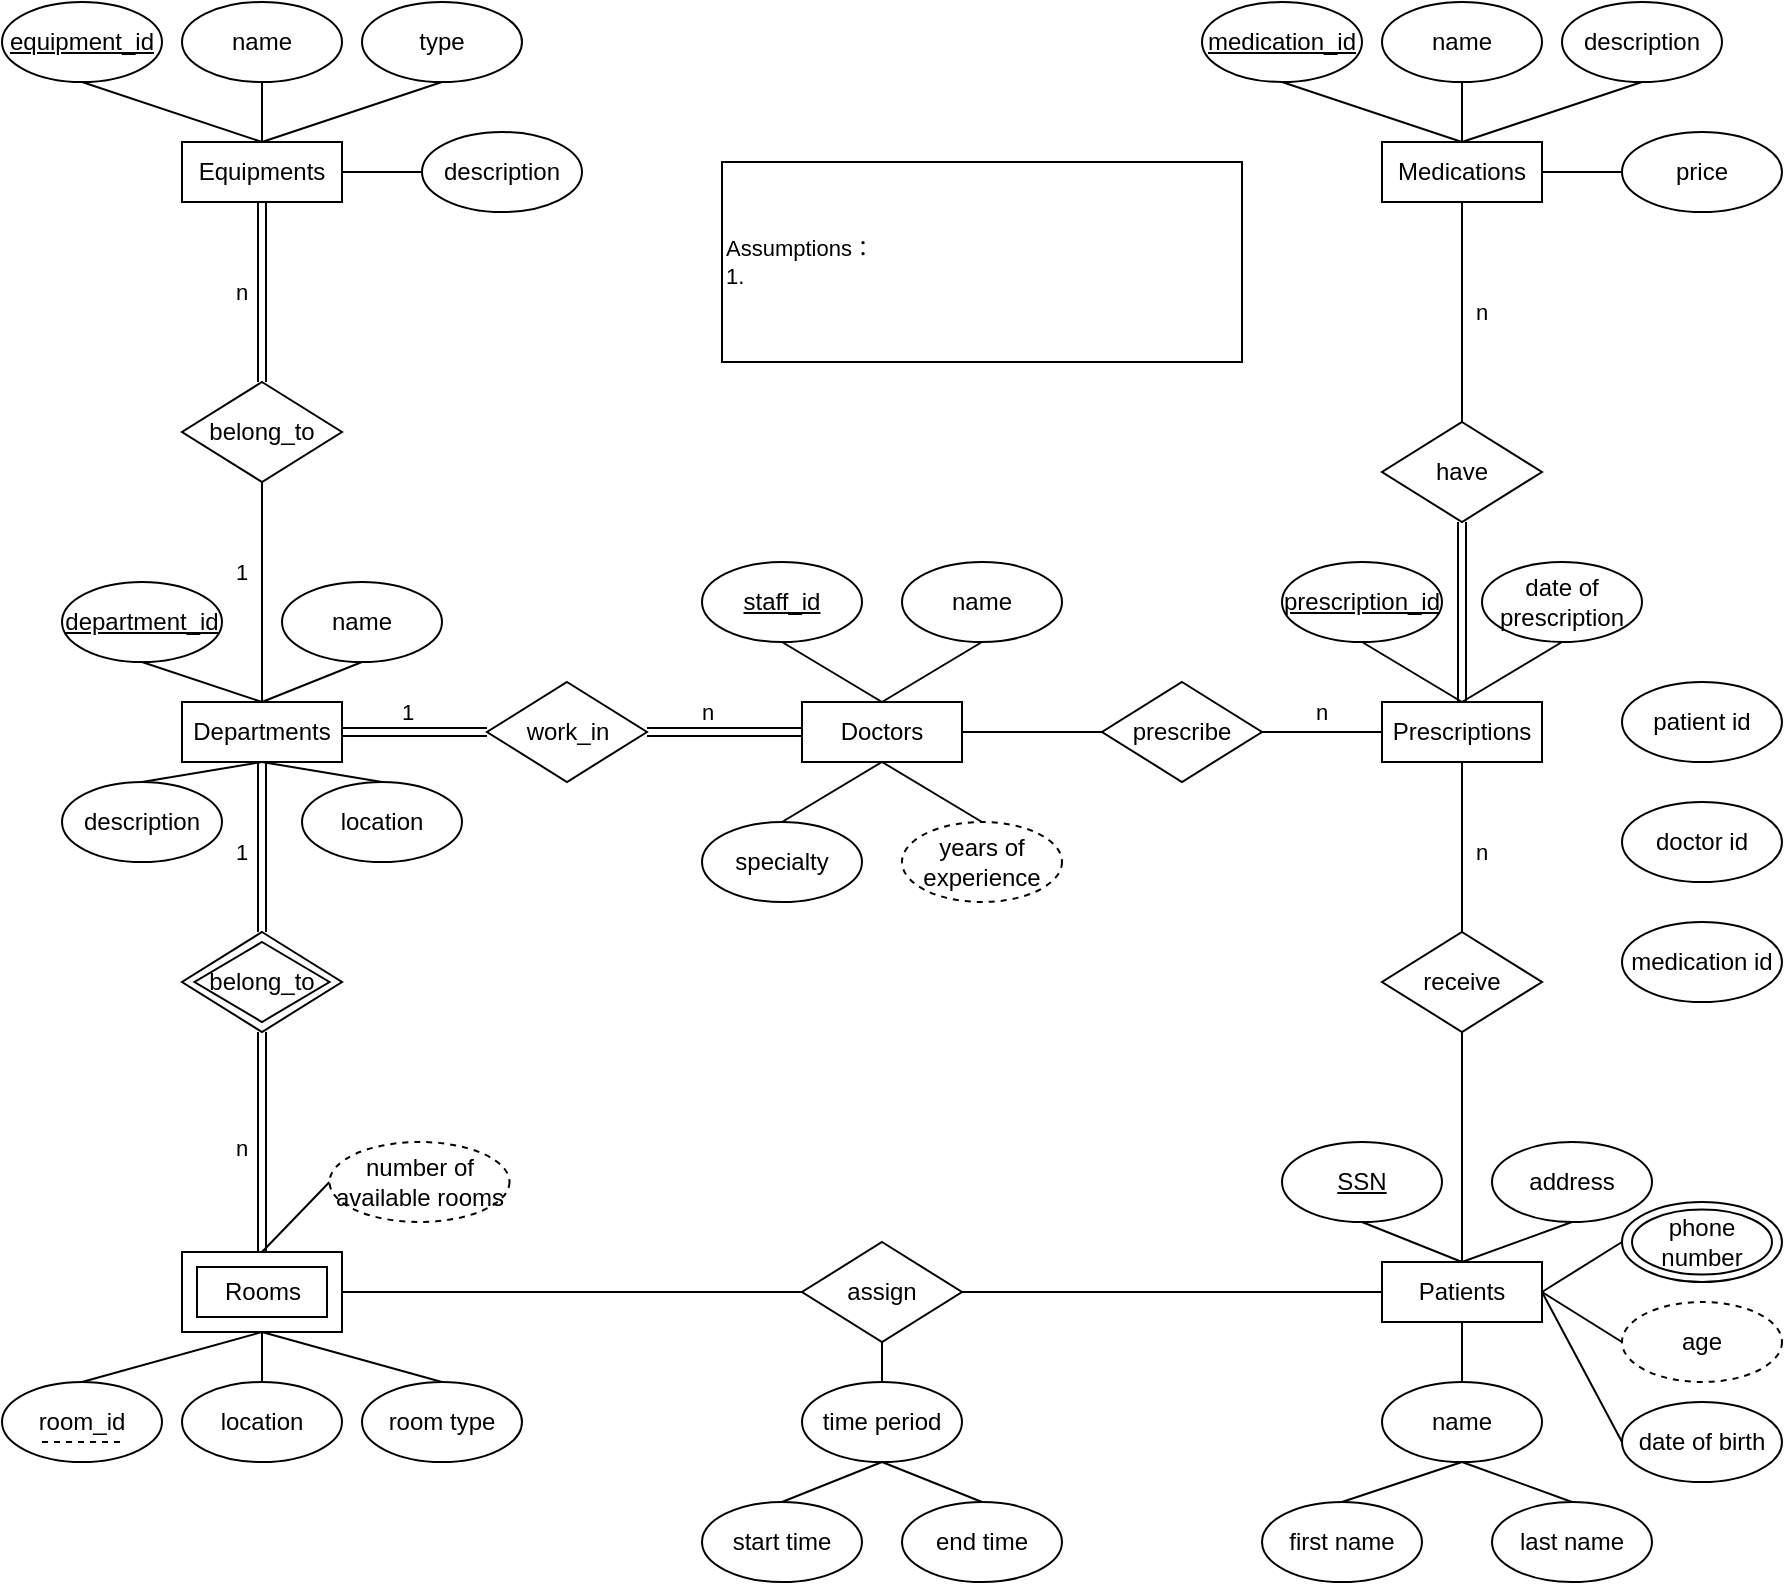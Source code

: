 <mxfile version="24.7.16">
  <diagram name="Page-1" id="Y-eyhaMJL06vKG5s_Lm6">
    <mxGraphModel dx="2069" dy="819" grid="1" gridSize="10" guides="1" tooltips="1" connect="1" arrows="0" fold="1" page="1" pageScale="1" pageWidth="827" pageHeight="1169" math="0" shadow="0">
      <root>
        <mxCell id="0" />
        <mxCell id="1" parent="0" />
        <mxCell id="sMhIFT5cZXc93tM2-_A8-11" style="rounded=0;orthogonalLoop=1;jettySize=auto;html=1;exitX=1;exitY=0.5;exitDx=0;exitDy=0;entryX=0;entryY=0.5;entryDx=0;entryDy=0;curved=0;endArrow=none;endFill=0;" edge="1" parent="1" source="VTB37e6MTEbKFAxIW83M-1" target="sMhIFT5cZXc93tM2-_A8-9">
          <mxGeometry relative="1" as="geometry" />
        </mxCell>
        <mxCell id="VTB37e6MTEbKFAxIW83M-1" value="Doctors" style="rounded=0;whiteSpace=wrap;html=1;" parent="1" vertex="1">
          <mxGeometry x="350" y="420" width="80" height="30" as="geometry" />
        </mxCell>
        <mxCell id="sMhIFT5cZXc93tM2-_A8-7" style="edgeStyle=orthogonalEdgeStyle;rounded=0;orthogonalLoop=1;jettySize=auto;html=1;exitX=1;exitY=0.5;exitDx=0;exitDy=0;shape=link;entryX=0;entryY=0.5;entryDx=0;entryDy=0;" edge="1" parent="1" source="VTB37e6MTEbKFAxIW83M-3" target="sMhIFT5cZXc93tM2-_A8-6">
          <mxGeometry relative="1" as="geometry">
            <mxPoint x="193" y="435" as="targetPoint" />
          </mxGeometry>
        </mxCell>
        <mxCell id="VTB37e6MTEbKFAxIW83M-3" value="Departments" style="rounded=0;whiteSpace=wrap;html=1;" parent="1" vertex="1">
          <mxGeometry x="40" y="420" width="80" height="30" as="geometry" />
        </mxCell>
        <mxCell id="VTB37e6MTEbKFAxIW83M-4" value="Prescriptions" style="rounded=0;whiteSpace=wrap;html=1;" parent="1" vertex="1">
          <mxGeometry x="640" y="420" width="80" height="30" as="geometry" />
        </mxCell>
        <mxCell id="sMhIFT5cZXc93tM2-_A8-14" style="edgeStyle=orthogonalEdgeStyle;rounded=0;orthogonalLoop=1;jettySize=auto;html=1;exitX=0.5;exitY=1;exitDx=0;exitDy=0;endArrow=none;endFill=0;shape=link;" edge="1" parent="1" source="VTB37e6MTEbKFAxIW83M-5" target="sMhIFT5cZXc93tM2-_A8-1">
          <mxGeometry relative="1" as="geometry" />
        </mxCell>
        <mxCell id="sMhIFT5cZXc93tM2-_A8-52" style="shape=connector;rounded=0;orthogonalLoop=1;jettySize=auto;html=1;exitX=0.5;exitY=0;exitDx=0;exitDy=0;entryX=0.5;entryY=1;entryDx=0;entryDy=0;strokeColor=default;align=center;verticalAlign=middle;fontFamily=Helvetica;fontSize=11;fontColor=default;labelBackgroundColor=default;endArrow=none;endFill=0;" edge="1" parent="1" source="VTB37e6MTEbKFAxIW83M-5" target="VTB37e6MTEbKFAxIW83M-12">
          <mxGeometry relative="1" as="geometry" />
        </mxCell>
        <mxCell id="sMhIFT5cZXc93tM2-_A8-54" style="edgeStyle=none;shape=connector;rounded=0;orthogonalLoop=1;jettySize=auto;html=1;exitX=1;exitY=0.5;exitDx=0;exitDy=0;entryX=0;entryY=0.5;entryDx=0;entryDy=0;strokeColor=default;align=center;verticalAlign=middle;fontFamily=Helvetica;fontSize=11;fontColor=default;labelBackgroundColor=default;endArrow=none;endFill=0;" edge="1" parent="1" source="VTB37e6MTEbKFAxIW83M-5" target="VTB37e6MTEbKFAxIW83M-22">
          <mxGeometry relative="1" as="geometry" />
        </mxCell>
        <mxCell id="VTB37e6MTEbKFAxIW83M-5" value="Equipments" style="rounded=0;whiteSpace=wrap;html=1;" parent="1" vertex="1">
          <mxGeometry x="40" y="140" width="80" height="30" as="geometry" />
        </mxCell>
        <mxCell id="sMhIFT5cZXc93tM2-_A8-58" style="edgeStyle=none;shape=connector;rounded=0;orthogonalLoop=1;jettySize=auto;html=1;exitX=1;exitY=0.5;exitDx=0;exitDy=0;entryX=0;entryY=0.5;entryDx=0;entryDy=0;strokeColor=default;align=center;verticalAlign=middle;fontFamily=Helvetica;fontSize=11;fontColor=default;labelBackgroundColor=default;endArrow=none;endFill=0;" edge="1" parent="1" source="VTB37e6MTEbKFAxIW83M-6" target="VTB37e6MTEbKFAxIW83M-36">
          <mxGeometry relative="1" as="geometry" />
        </mxCell>
        <mxCell id="VTB37e6MTEbKFAxIW83M-6" value="Medications" style="rounded=0;whiteSpace=wrap;html=1;" parent="1" vertex="1">
          <mxGeometry x="640" y="140" width="80" height="30" as="geometry" />
        </mxCell>
        <mxCell id="sMhIFT5cZXc93tM2-_A8-76" style="edgeStyle=none;shape=connector;rounded=0;orthogonalLoop=1;jettySize=auto;html=1;exitX=0.5;exitY=1;exitDx=0;exitDy=0;entryX=0.5;entryY=0;entryDx=0;entryDy=0;strokeColor=default;align=center;verticalAlign=middle;fontFamily=Helvetica;fontSize=11;fontColor=default;labelBackgroundColor=default;endArrow=none;endFill=0;" edge="1" parent="1" source="VTB37e6MTEbKFAxIW83M-8" target="VTB37e6MTEbKFAxIW83M-52">
          <mxGeometry relative="1" as="geometry" />
        </mxCell>
        <mxCell id="VTB37e6MTEbKFAxIW83M-8" value="" style="rounded=0;whiteSpace=wrap;html=1;" parent="1" vertex="1">
          <mxGeometry x="40" y="695" width="80" height="40" as="geometry" />
        </mxCell>
        <mxCell id="sMhIFT5cZXc93tM2-_A8-68" style="edgeStyle=none;shape=connector;rounded=0;orthogonalLoop=1;jettySize=auto;html=1;exitX=1;exitY=0.5;exitDx=0;exitDy=0;entryX=0;entryY=0.5;entryDx=0;entryDy=0;strokeColor=default;align=center;verticalAlign=middle;fontFamily=Helvetica;fontSize=11;fontColor=default;labelBackgroundColor=default;endArrow=none;endFill=0;" edge="1" parent="1" source="VTB37e6MTEbKFAxIW83M-9" target="VTB37e6MTEbKFAxIW83M-48">
          <mxGeometry relative="1" as="geometry" />
        </mxCell>
        <mxCell id="sMhIFT5cZXc93tM2-_A8-69" style="edgeStyle=none;shape=connector;rounded=0;orthogonalLoop=1;jettySize=auto;html=1;exitX=1;exitY=0.5;exitDx=0;exitDy=0;entryX=0;entryY=0.5;entryDx=0;entryDy=0;strokeColor=default;align=center;verticalAlign=middle;fontFamily=Helvetica;fontSize=11;fontColor=default;labelBackgroundColor=default;endArrow=none;endFill=0;" edge="1" parent="1" source="VTB37e6MTEbKFAxIW83M-9" target="VTB37e6MTEbKFAxIW83M-49">
          <mxGeometry relative="1" as="geometry" />
        </mxCell>
        <mxCell id="sMhIFT5cZXc93tM2-_A8-70" style="edgeStyle=none;shape=connector;rounded=0;orthogonalLoop=1;jettySize=auto;html=1;exitX=0.5;exitY=1;exitDx=0;exitDy=0;entryX=0.5;entryY=0;entryDx=0;entryDy=0;strokeColor=default;align=center;verticalAlign=middle;fontFamily=Helvetica;fontSize=11;fontColor=default;labelBackgroundColor=default;endArrow=none;endFill=0;" edge="1" parent="1" source="VTB37e6MTEbKFAxIW83M-9" target="VTB37e6MTEbKFAxIW83M-44">
          <mxGeometry relative="1" as="geometry" />
        </mxCell>
        <mxCell id="VTB37e6MTEbKFAxIW83M-9" value="Patients" style="rounded=0;whiteSpace=wrap;html=1;" parent="1" vertex="1">
          <mxGeometry x="640" y="700" width="80" height="30" as="geometry" />
        </mxCell>
        <mxCell id="VTB37e6MTEbKFAxIW83M-10" value="Rooms" style="rounded=0;whiteSpace=wrap;html=1;" parent="1" vertex="1">
          <mxGeometry x="47.5" y="702.5" width="65" height="25" as="geometry" />
        </mxCell>
        <mxCell id="VTB37e6MTEbKFAxIW83M-12" value="&lt;u&gt;equipment_id&lt;/u&gt;" style="ellipse;whiteSpace=wrap;html=1;" parent="1" vertex="1">
          <mxGeometry x="-50" y="70" width="80" height="40" as="geometry" />
        </mxCell>
        <mxCell id="sMhIFT5cZXc93tM2-_A8-50" style="shape=connector;rounded=0;orthogonalLoop=1;jettySize=auto;html=1;exitX=0.5;exitY=1;exitDx=0;exitDy=0;entryX=0.5;entryY=0;entryDx=0;entryDy=0;strokeColor=default;align=center;verticalAlign=middle;fontFamily=Helvetica;fontSize=11;fontColor=default;labelBackgroundColor=default;endArrow=none;endFill=0;" edge="1" parent="1" source="VTB37e6MTEbKFAxIW83M-20" target="VTB37e6MTEbKFAxIW83M-5">
          <mxGeometry relative="1" as="geometry" />
        </mxCell>
        <mxCell id="VTB37e6MTEbKFAxIW83M-20" value="name" style="ellipse;whiteSpace=wrap;html=1;align=center;" parent="1" vertex="1">
          <mxGeometry x="40" y="70" width="80" height="40" as="geometry" />
        </mxCell>
        <mxCell id="sMhIFT5cZXc93tM2-_A8-53" style="edgeStyle=none;shape=connector;rounded=0;orthogonalLoop=1;jettySize=auto;html=1;exitX=0.5;exitY=1;exitDx=0;exitDy=0;entryX=0.5;entryY=0;entryDx=0;entryDy=0;strokeColor=default;align=center;verticalAlign=middle;fontFamily=Helvetica;fontSize=11;fontColor=default;labelBackgroundColor=default;endArrow=none;endFill=0;" edge="1" parent="1" source="VTB37e6MTEbKFAxIW83M-21" target="VTB37e6MTEbKFAxIW83M-5">
          <mxGeometry relative="1" as="geometry" />
        </mxCell>
        <mxCell id="VTB37e6MTEbKFAxIW83M-21" value="type" style="ellipse;whiteSpace=wrap;html=1;align=center;" parent="1" vertex="1">
          <mxGeometry x="130" y="70" width="80" height="40" as="geometry" />
        </mxCell>
        <mxCell id="VTB37e6MTEbKFAxIW83M-22" value="description" style="ellipse;whiteSpace=wrap;html=1;align=center;" parent="1" vertex="1">
          <mxGeometry x="160" y="135" width="80" height="40" as="geometry" />
        </mxCell>
        <mxCell id="sMhIFT5cZXc93tM2-_A8-80" style="edgeStyle=none;shape=connector;rounded=0;orthogonalLoop=1;jettySize=auto;html=1;exitX=0.5;exitY=1;exitDx=0;exitDy=0;strokeColor=default;align=center;verticalAlign=middle;fontFamily=Helvetica;fontSize=11;fontColor=default;labelBackgroundColor=default;endArrow=none;endFill=0;" edge="1" parent="1" source="VTB37e6MTEbKFAxIW83M-24">
          <mxGeometry relative="1" as="geometry">
            <mxPoint x="80" y="420" as="targetPoint" />
          </mxGeometry>
        </mxCell>
        <mxCell id="VTB37e6MTEbKFAxIW83M-24" value="&lt;u&gt;department_id&lt;/u&gt;" style="ellipse;whiteSpace=wrap;html=1;" parent="1" vertex="1">
          <mxGeometry x="-20" y="360" width="80" height="40" as="geometry" />
        </mxCell>
        <mxCell id="sMhIFT5cZXc93tM2-_A8-81" style="edgeStyle=none;shape=connector;rounded=0;orthogonalLoop=1;jettySize=auto;html=1;exitX=0.5;exitY=1;exitDx=0;exitDy=0;entryX=0.5;entryY=0;entryDx=0;entryDy=0;strokeColor=default;align=center;verticalAlign=middle;fontFamily=Helvetica;fontSize=11;fontColor=default;labelBackgroundColor=default;endArrow=none;endFill=0;" edge="1" parent="1" source="VTB37e6MTEbKFAxIW83M-25" target="VTB37e6MTEbKFAxIW83M-3">
          <mxGeometry relative="1" as="geometry" />
        </mxCell>
        <mxCell id="VTB37e6MTEbKFAxIW83M-25" value="name" style="ellipse;whiteSpace=wrap;html=1;align=center;" parent="1" vertex="1">
          <mxGeometry x="90" y="360" width="80" height="40" as="geometry" />
        </mxCell>
        <mxCell id="sMhIFT5cZXc93tM2-_A8-82" style="edgeStyle=none;shape=connector;rounded=0;orthogonalLoop=1;jettySize=auto;html=1;exitX=0.5;exitY=0;exitDx=0;exitDy=0;entryX=0.5;entryY=1;entryDx=0;entryDy=0;strokeColor=default;align=center;verticalAlign=middle;fontFamily=Helvetica;fontSize=11;fontColor=default;labelBackgroundColor=default;endArrow=none;endFill=0;" edge="1" parent="1" source="VTB37e6MTEbKFAxIW83M-26" target="VTB37e6MTEbKFAxIW83M-3">
          <mxGeometry relative="1" as="geometry" />
        </mxCell>
        <mxCell id="VTB37e6MTEbKFAxIW83M-26" value="description" style="ellipse;whiteSpace=wrap;html=1;align=center;" parent="1" vertex="1">
          <mxGeometry x="-20" y="460" width="80" height="40" as="geometry" />
        </mxCell>
        <mxCell id="sMhIFT5cZXc93tM2-_A8-83" style="edgeStyle=none;shape=connector;rounded=0;orthogonalLoop=1;jettySize=auto;html=1;exitX=0.5;exitY=0;exitDx=0;exitDy=0;entryX=0.5;entryY=1;entryDx=0;entryDy=0;strokeColor=default;align=center;verticalAlign=middle;fontFamily=Helvetica;fontSize=11;fontColor=default;labelBackgroundColor=default;endArrow=none;endFill=0;" edge="1" parent="1" source="VTB37e6MTEbKFAxIW83M-27" target="VTB37e6MTEbKFAxIW83M-3">
          <mxGeometry relative="1" as="geometry" />
        </mxCell>
        <mxCell id="VTB37e6MTEbKFAxIW83M-27" value="location" style="ellipse;whiteSpace=wrap;html=1;align=center;" parent="1" vertex="1">
          <mxGeometry x="100" y="460" width="80" height="40" as="geometry" />
        </mxCell>
        <mxCell id="sMhIFT5cZXc93tM2-_A8-84" style="edgeStyle=none;shape=connector;rounded=0;orthogonalLoop=1;jettySize=auto;html=1;exitX=0.5;exitY=1;exitDx=0;exitDy=0;entryX=0.5;entryY=0;entryDx=0;entryDy=0;strokeColor=default;align=center;verticalAlign=middle;fontFamily=Helvetica;fontSize=11;fontColor=default;labelBackgroundColor=default;endArrow=none;endFill=0;" edge="1" parent="1" source="VTB37e6MTEbKFAxIW83M-28" target="VTB37e6MTEbKFAxIW83M-1">
          <mxGeometry relative="1" as="geometry" />
        </mxCell>
        <mxCell id="VTB37e6MTEbKFAxIW83M-28" value="&lt;u&gt;staff_id&lt;/u&gt;" style="ellipse;whiteSpace=wrap;html=1;" parent="1" vertex="1">
          <mxGeometry x="300" y="350" width="80" height="40" as="geometry" />
        </mxCell>
        <mxCell id="sMhIFT5cZXc93tM2-_A8-85" style="edgeStyle=none;shape=connector;rounded=0;orthogonalLoop=1;jettySize=auto;html=1;exitX=0.5;exitY=1;exitDx=0;exitDy=0;strokeColor=default;align=center;verticalAlign=middle;fontFamily=Helvetica;fontSize=11;fontColor=default;labelBackgroundColor=default;endArrow=none;endFill=0;" edge="1" parent="1" source="VTB37e6MTEbKFAxIW83M-29">
          <mxGeometry relative="1" as="geometry">
            <mxPoint x="390" y="420" as="targetPoint" />
          </mxGeometry>
        </mxCell>
        <mxCell id="VTB37e6MTEbKFAxIW83M-29" value="name" style="ellipse;whiteSpace=wrap;html=1;align=center;" parent="1" vertex="1">
          <mxGeometry x="400" y="350" width="80" height="40" as="geometry" />
        </mxCell>
        <mxCell id="sMhIFT5cZXc93tM2-_A8-86" style="edgeStyle=none;shape=connector;rounded=0;orthogonalLoop=1;jettySize=auto;html=1;exitX=0.5;exitY=0;exitDx=0;exitDy=0;entryX=0.5;entryY=1;entryDx=0;entryDy=0;strokeColor=default;align=center;verticalAlign=middle;fontFamily=Helvetica;fontSize=11;fontColor=default;labelBackgroundColor=default;endArrow=none;endFill=0;" edge="1" parent="1" source="VTB37e6MTEbKFAxIW83M-30" target="VTB37e6MTEbKFAxIW83M-1">
          <mxGeometry relative="1" as="geometry" />
        </mxCell>
        <mxCell id="VTB37e6MTEbKFAxIW83M-30" value="specialty" style="ellipse;whiteSpace=wrap;html=1;align=center;" parent="1" vertex="1">
          <mxGeometry x="300" y="480" width="80" height="40" as="geometry" />
        </mxCell>
        <mxCell id="sMhIFT5cZXc93tM2-_A8-87" style="edgeStyle=none;shape=connector;rounded=0;orthogonalLoop=1;jettySize=auto;html=1;exitX=0.5;exitY=0;exitDx=0;exitDy=0;entryX=0.5;entryY=1;entryDx=0;entryDy=0;strokeColor=default;align=center;verticalAlign=middle;fontFamily=Helvetica;fontSize=11;fontColor=default;labelBackgroundColor=default;endArrow=none;endFill=0;" edge="1" parent="1" source="VTB37e6MTEbKFAxIW83M-32" target="VTB37e6MTEbKFAxIW83M-1">
          <mxGeometry relative="1" as="geometry" />
        </mxCell>
        <mxCell id="VTB37e6MTEbKFAxIW83M-32" value="years of experience" style="ellipse;whiteSpace=wrap;html=1;align=center;dashed=1;" parent="1" vertex="1">
          <mxGeometry x="400" y="480" width="80" height="40" as="geometry" />
        </mxCell>
        <mxCell id="sMhIFT5cZXc93tM2-_A8-55" style="edgeStyle=none;shape=connector;rounded=0;orthogonalLoop=1;jettySize=auto;html=1;exitX=0.5;exitY=1;exitDx=0;exitDy=0;entryX=0.5;entryY=0;entryDx=0;entryDy=0;strokeColor=default;align=center;verticalAlign=middle;fontFamily=Helvetica;fontSize=11;fontColor=default;labelBackgroundColor=default;endArrow=none;endFill=0;" edge="1" parent="1" source="VTB37e6MTEbKFAxIW83M-33" target="VTB37e6MTEbKFAxIW83M-6">
          <mxGeometry relative="1" as="geometry" />
        </mxCell>
        <mxCell id="VTB37e6MTEbKFAxIW83M-33" value="&lt;u&gt;medication_id&lt;/u&gt;" style="ellipse;whiteSpace=wrap;html=1;" parent="1" vertex="1">
          <mxGeometry x="550" y="70" width="80" height="40" as="geometry" />
        </mxCell>
        <mxCell id="sMhIFT5cZXc93tM2-_A8-56" style="edgeStyle=none;shape=connector;rounded=0;orthogonalLoop=1;jettySize=auto;html=1;exitX=0.5;exitY=1;exitDx=0;exitDy=0;strokeColor=default;align=center;verticalAlign=middle;fontFamily=Helvetica;fontSize=11;fontColor=default;labelBackgroundColor=default;endArrow=none;endFill=0;" edge="1" parent="1" source="VTB37e6MTEbKFAxIW83M-34">
          <mxGeometry relative="1" as="geometry">
            <mxPoint x="680" y="140" as="targetPoint" />
          </mxGeometry>
        </mxCell>
        <mxCell id="VTB37e6MTEbKFAxIW83M-34" value="name" style="ellipse;whiteSpace=wrap;html=1;align=center;" parent="1" vertex="1">
          <mxGeometry x="640" y="70" width="80" height="40" as="geometry" />
        </mxCell>
        <mxCell id="sMhIFT5cZXc93tM2-_A8-57" style="edgeStyle=none;shape=connector;rounded=0;orthogonalLoop=1;jettySize=auto;html=1;exitX=0.5;exitY=1;exitDx=0;exitDy=0;strokeColor=default;align=center;verticalAlign=middle;fontFamily=Helvetica;fontSize=11;fontColor=default;labelBackgroundColor=default;endArrow=none;endFill=0;" edge="1" parent="1" source="VTB37e6MTEbKFAxIW83M-35">
          <mxGeometry relative="1" as="geometry">
            <mxPoint x="680" y="140" as="targetPoint" />
          </mxGeometry>
        </mxCell>
        <mxCell id="VTB37e6MTEbKFAxIW83M-35" value="description" style="ellipse;whiteSpace=wrap;html=1;align=center;" parent="1" vertex="1">
          <mxGeometry x="730" y="70" width="80" height="40" as="geometry" />
        </mxCell>
        <mxCell id="VTB37e6MTEbKFAxIW83M-36" value="price" style="ellipse;whiteSpace=wrap;html=1;align=center;" parent="1" vertex="1">
          <mxGeometry x="760" y="135" width="80" height="40" as="geometry" />
        </mxCell>
        <mxCell id="sMhIFT5cZXc93tM2-_A8-60" style="edgeStyle=none;shape=connector;rounded=0;orthogonalLoop=1;jettySize=auto;html=1;exitX=0.5;exitY=1;exitDx=0;exitDy=0;strokeColor=default;align=center;verticalAlign=middle;fontFamily=Helvetica;fontSize=11;fontColor=default;labelBackgroundColor=default;endArrow=none;endFill=0;" edge="1" parent="1" source="VTB37e6MTEbKFAxIW83M-37">
          <mxGeometry relative="1" as="geometry">
            <mxPoint x="680" y="420" as="targetPoint" />
          </mxGeometry>
        </mxCell>
        <mxCell id="VTB37e6MTEbKFAxIW83M-37" value="&lt;u&gt;prescription_id&lt;/u&gt;" style="ellipse;whiteSpace=wrap;html=1;" parent="1" vertex="1">
          <mxGeometry x="590" y="350" width="80" height="40" as="geometry" />
        </mxCell>
        <mxCell id="sMhIFT5cZXc93tM2-_A8-59" style="edgeStyle=none;shape=connector;rounded=0;orthogonalLoop=1;jettySize=auto;html=1;exitX=0.5;exitY=1;exitDx=0;exitDy=0;entryX=0.5;entryY=0;entryDx=0;entryDy=0;strokeColor=default;align=center;verticalAlign=middle;fontFamily=Helvetica;fontSize=11;fontColor=default;labelBackgroundColor=default;endArrow=none;endFill=0;" edge="1" parent="1" source="VTB37e6MTEbKFAxIW83M-38" target="VTB37e6MTEbKFAxIW83M-4">
          <mxGeometry relative="1" as="geometry" />
        </mxCell>
        <mxCell id="VTB37e6MTEbKFAxIW83M-38" value="date of prescription" style="ellipse;whiteSpace=wrap;html=1;align=center;" parent="1" vertex="1">
          <mxGeometry x="690" y="350" width="80" height="40" as="geometry" />
        </mxCell>
        <mxCell id="sMhIFT5cZXc93tM2-_A8-61" style="edgeStyle=none;shape=connector;rounded=0;orthogonalLoop=1;jettySize=auto;html=1;exitX=0.5;exitY=1;exitDx=0;exitDy=0;entryX=0.5;entryY=0;entryDx=0;entryDy=0;strokeColor=default;align=center;verticalAlign=middle;fontFamily=Helvetica;fontSize=11;fontColor=default;labelBackgroundColor=default;endArrow=none;endFill=0;" edge="1" parent="1" source="VTB37e6MTEbKFAxIW83M-39" target="VTB37e6MTEbKFAxIW83M-9">
          <mxGeometry relative="1" as="geometry" />
        </mxCell>
        <mxCell id="VTB37e6MTEbKFAxIW83M-39" value="&lt;u&gt;SSN&lt;/u&gt;" style="ellipse;whiteSpace=wrap;html=1;" parent="1" vertex="1">
          <mxGeometry x="590" y="640" width="80" height="40" as="geometry" />
        </mxCell>
        <mxCell id="VTB37e6MTEbKFAxIW83M-40" value="patient id" style="ellipse;whiteSpace=wrap;html=1;align=center;" parent="1" vertex="1">
          <mxGeometry x="760" y="410" width="80" height="40" as="geometry" />
        </mxCell>
        <mxCell id="VTB37e6MTEbKFAxIW83M-41" value="doctor id" style="ellipse;whiteSpace=wrap;html=1;align=center;" parent="1" vertex="1">
          <mxGeometry x="760" y="470" width="80" height="40" as="geometry" />
        </mxCell>
        <mxCell id="VTB37e6MTEbKFAxIW83M-42" value="medication id" style="ellipse;whiteSpace=wrap;html=1;align=center;" parent="1" vertex="1">
          <mxGeometry x="760" y="530" width="80" height="40" as="geometry" />
        </mxCell>
        <mxCell id="sMhIFT5cZXc93tM2-_A8-71" style="edgeStyle=none;shape=connector;rounded=0;orthogonalLoop=1;jettySize=auto;html=1;exitX=0.5;exitY=1;exitDx=0;exitDy=0;entryX=0.5;entryY=0;entryDx=0;entryDy=0;strokeColor=default;align=center;verticalAlign=middle;fontFamily=Helvetica;fontSize=11;fontColor=default;labelBackgroundColor=default;endArrow=none;endFill=0;" edge="1" parent="1" source="VTB37e6MTEbKFAxIW83M-44" target="VTB37e6MTEbKFAxIW83M-45">
          <mxGeometry relative="1" as="geometry" />
        </mxCell>
        <mxCell id="sMhIFT5cZXc93tM2-_A8-72" style="edgeStyle=none;shape=connector;rounded=0;orthogonalLoop=1;jettySize=auto;html=1;exitX=0.5;exitY=1;exitDx=0;exitDy=0;entryX=0.5;entryY=0;entryDx=0;entryDy=0;strokeColor=default;align=center;verticalAlign=middle;fontFamily=Helvetica;fontSize=11;fontColor=default;labelBackgroundColor=default;endArrow=none;endFill=0;" edge="1" parent="1" source="VTB37e6MTEbKFAxIW83M-44" target="VTB37e6MTEbKFAxIW83M-46">
          <mxGeometry relative="1" as="geometry" />
        </mxCell>
        <mxCell id="VTB37e6MTEbKFAxIW83M-44" value="name" style="ellipse;whiteSpace=wrap;html=1;align=center;" parent="1" vertex="1">
          <mxGeometry x="640" y="760" width="80" height="40" as="geometry" />
        </mxCell>
        <mxCell id="VTB37e6MTEbKFAxIW83M-45" value="first name" style="ellipse;whiteSpace=wrap;html=1;align=center;" parent="1" vertex="1">
          <mxGeometry x="580" y="820" width="80" height="40" as="geometry" />
        </mxCell>
        <mxCell id="VTB37e6MTEbKFAxIW83M-46" value="last name" style="ellipse;whiteSpace=wrap;html=1;align=center;" parent="1" vertex="1">
          <mxGeometry x="695" y="820" width="80" height="40" as="geometry" />
        </mxCell>
        <mxCell id="sMhIFT5cZXc93tM2-_A8-62" style="edgeStyle=none;shape=connector;rounded=0;orthogonalLoop=1;jettySize=auto;html=1;exitX=0.5;exitY=1;exitDx=0;exitDy=0;entryX=0.5;entryY=0;entryDx=0;entryDy=0;strokeColor=default;align=center;verticalAlign=middle;fontFamily=Helvetica;fontSize=11;fontColor=default;labelBackgroundColor=default;endArrow=none;endFill=0;" edge="1" parent="1" source="VTB37e6MTEbKFAxIW83M-47" target="VTB37e6MTEbKFAxIW83M-9">
          <mxGeometry relative="1" as="geometry" />
        </mxCell>
        <mxCell id="VTB37e6MTEbKFAxIW83M-47" value="address" style="ellipse;whiteSpace=wrap;html=1;align=center;" parent="1" vertex="1">
          <mxGeometry x="695" y="640" width="80" height="40" as="geometry" />
        </mxCell>
        <mxCell id="VTB37e6MTEbKFAxIW83M-48" value="age" style="ellipse;whiteSpace=wrap;html=1;align=center;dashed=1;" parent="1" vertex="1">
          <mxGeometry x="760" y="720" width="80" height="40" as="geometry" />
        </mxCell>
        <mxCell id="VTB37e6MTEbKFAxIW83M-49" value="date of birth" style="ellipse;whiteSpace=wrap;html=1;align=center;" parent="1" vertex="1">
          <mxGeometry x="760" y="770" width="80" height="40" as="geometry" />
        </mxCell>
        <mxCell id="sMhIFT5cZXc93tM2-_A8-66" style="edgeStyle=none;shape=connector;rounded=0;orthogonalLoop=1;jettySize=auto;html=1;exitX=0;exitY=0.5;exitDx=0;exitDy=0;entryX=1;entryY=0.5;entryDx=0;entryDy=0;strokeColor=default;align=center;verticalAlign=middle;fontFamily=Helvetica;fontSize=11;fontColor=default;labelBackgroundColor=default;endArrow=none;endFill=0;" edge="1" parent="1" source="VTB37e6MTEbKFAxIW83M-50" target="VTB37e6MTEbKFAxIW83M-9">
          <mxGeometry relative="1" as="geometry" />
        </mxCell>
        <mxCell id="VTB37e6MTEbKFAxIW83M-50" value="" style="ellipse;whiteSpace=wrap;html=1;align=center;perimeterSpacing=0;" parent="1" vertex="1">
          <mxGeometry x="760" y="670" width="80" height="40" as="geometry" />
        </mxCell>
        <mxCell id="VTB37e6MTEbKFAxIW83M-51" value="phone number" style="ellipse;whiteSpace=wrap;html=1;align=center;perimeterSpacing=0;" parent="1" vertex="1">
          <mxGeometry x="765" y="673.75" width="70" height="32.5" as="geometry" />
        </mxCell>
        <mxCell id="VTB37e6MTEbKFAxIW83M-52" value="location" style="ellipse;whiteSpace=wrap;html=1;align=center;" parent="1" vertex="1">
          <mxGeometry x="40" y="760" width="80" height="40" as="geometry" />
        </mxCell>
        <mxCell id="sMhIFT5cZXc93tM2-_A8-78" style="edgeStyle=none;shape=connector;rounded=0;orthogonalLoop=1;jettySize=auto;html=1;exitX=0.5;exitY=0;exitDx=0;exitDy=0;entryX=0.5;entryY=1;entryDx=0;entryDy=0;strokeColor=default;align=center;verticalAlign=middle;fontFamily=Helvetica;fontSize=11;fontColor=default;labelBackgroundColor=default;endArrow=none;endFill=0;" edge="1" parent="1" source="VTB37e6MTEbKFAxIW83M-53" target="VTB37e6MTEbKFAxIW83M-8">
          <mxGeometry relative="1" as="geometry" />
        </mxCell>
        <mxCell id="VTB37e6MTEbKFAxIW83M-53" value="room type" style="ellipse;whiteSpace=wrap;html=1;align=center;" parent="1" vertex="1">
          <mxGeometry x="130" y="760" width="80" height="40" as="geometry" />
        </mxCell>
        <mxCell id="sMhIFT5cZXc93tM2-_A8-77" style="edgeStyle=none;shape=connector;rounded=0;orthogonalLoop=1;jettySize=auto;html=1;exitX=0.5;exitY=0;exitDx=0;exitDy=0;entryX=0.5;entryY=1;entryDx=0;entryDy=0;strokeColor=default;align=center;verticalAlign=middle;fontFamily=Helvetica;fontSize=11;fontColor=default;labelBackgroundColor=default;endArrow=none;endFill=0;" edge="1" parent="1" source="VTB37e6MTEbKFAxIW83M-55" target="VTB37e6MTEbKFAxIW83M-8">
          <mxGeometry relative="1" as="geometry" />
        </mxCell>
        <mxCell id="VTB37e6MTEbKFAxIW83M-55" value="room_id" style="ellipse;whiteSpace=wrap;html=1;align=center;" parent="1" vertex="1">
          <mxGeometry x="-50" y="760" width="80" height="40" as="geometry" />
        </mxCell>
        <mxCell id="VTB37e6MTEbKFAxIW83M-57" value="" style="endArrow=none;dashed=1;html=1;rounded=0;entryX=0.75;entryY=0.75;entryDx=0;entryDy=0;entryPerimeter=0;exitX=0.25;exitY=0.75;exitDx=0;exitDy=0;exitPerimeter=0;" parent="1" source="VTB37e6MTEbKFAxIW83M-55" target="VTB37e6MTEbKFAxIW83M-55" edge="1">
          <mxGeometry width="50" height="50" relative="1" as="geometry">
            <mxPoint x="40" y="860" as="sourcePoint" />
            <mxPoint x="90" y="860" as="targetPoint" />
          </mxGeometry>
        </mxCell>
        <mxCell id="sMhIFT5cZXc93tM2-_A8-13" style="edgeStyle=orthogonalEdgeStyle;rounded=0;orthogonalLoop=1;jettySize=auto;html=1;exitX=0.5;exitY=1;exitDx=0;exitDy=0;entryX=0.5;entryY=0;entryDx=0;entryDy=0;endArrow=none;endFill=0;" edge="1" parent="1" source="sMhIFT5cZXc93tM2-_A8-1" target="VTB37e6MTEbKFAxIW83M-3">
          <mxGeometry relative="1" as="geometry" />
        </mxCell>
        <mxCell id="sMhIFT5cZXc93tM2-_A8-1" value="belong_to" style="rhombus;whiteSpace=wrap;html=1;" vertex="1" parent="1">
          <mxGeometry x="40" y="260" width="80" height="50" as="geometry" />
        </mxCell>
        <mxCell id="sMhIFT5cZXc93tM2-_A8-8" style="edgeStyle=orthogonalEdgeStyle;rounded=0;orthogonalLoop=1;jettySize=auto;html=1;exitX=1;exitY=0.5;exitDx=0;exitDy=0;entryX=0;entryY=0.5;entryDx=0;entryDy=0;shape=link;" edge="1" parent="1" source="sMhIFT5cZXc93tM2-_A8-6" target="VTB37e6MTEbKFAxIW83M-1">
          <mxGeometry relative="1" as="geometry" />
        </mxCell>
        <mxCell id="sMhIFT5cZXc93tM2-_A8-6" value="work_in" style="rhombus;whiteSpace=wrap;html=1;" vertex="1" parent="1">
          <mxGeometry x="192.5" y="410" width="80" height="50" as="geometry" />
        </mxCell>
        <mxCell id="sMhIFT5cZXc93tM2-_A8-12" style="edgeStyle=orthogonalEdgeStyle;rounded=0;orthogonalLoop=1;jettySize=auto;html=1;exitX=1;exitY=0.5;exitDx=0;exitDy=0;entryX=0;entryY=0.5;entryDx=0;entryDy=0;endArrow=none;endFill=0;" edge="1" parent="1" source="sMhIFT5cZXc93tM2-_A8-9" target="VTB37e6MTEbKFAxIW83M-4">
          <mxGeometry relative="1" as="geometry" />
        </mxCell>
        <mxCell id="sMhIFT5cZXc93tM2-_A8-9" value="prescribe" style="rhombus;whiteSpace=wrap;html=1;" vertex="1" parent="1">
          <mxGeometry x="500" y="410" width="80" height="50" as="geometry" />
        </mxCell>
        <mxCell id="sMhIFT5cZXc93tM2-_A8-16" style="edgeStyle=orthogonalEdgeStyle;rounded=0;orthogonalLoop=1;jettySize=auto;html=1;exitX=0.5;exitY=0;exitDx=0;exitDy=0;entryX=0.5;entryY=1;entryDx=0;entryDy=0;strokeColor=default;align=center;verticalAlign=middle;fontFamily=Helvetica;fontSize=11;fontColor=default;labelBackgroundColor=default;endArrow=none;endFill=0;" edge="1" parent="1" source="sMhIFT5cZXc93tM2-_A8-15" target="VTB37e6MTEbKFAxIW83M-6">
          <mxGeometry relative="1" as="geometry" />
        </mxCell>
        <mxCell id="sMhIFT5cZXc93tM2-_A8-17" style="edgeStyle=orthogonalEdgeStyle;shape=link;rounded=0;orthogonalLoop=1;jettySize=auto;html=1;exitX=0.5;exitY=1;exitDx=0;exitDy=0;entryX=0.5;entryY=0;entryDx=0;entryDy=0;strokeColor=default;align=center;verticalAlign=middle;fontFamily=Helvetica;fontSize=11;fontColor=default;labelBackgroundColor=default;endArrow=classic;" edge="1" parent="1" source="sMhIFT5cZXc93tM2-_A8-15" target="VTB37e6MTEbKFAxIW83M-4">
          <mxGeometry relative="1" as="geometry" />
        </mxCell>
        <mxCell id="sMhIFT5cZXc93tM2-_A8-15" value="have" style="rhombus;whiteSpace=wrap;html=1;" vertex="1" parent="1">
          <mxGeometry x="640" y="280" width="80" height="50" as="geometry" />
        </mxCell>
        <mxCell id="sMhIFT5cZXc93tM2-_A8-19" style="edgeStyle=orthogonalEdgeStyle;shape=connector;rounded=0;orthogonalLoop=1;jettySize=auto;html=1;exitX=0.5;exitY=0;exitDx=0;exitDy=0;entryX=0.5;entryY=1;entryDx=0;entryDy=0;strokeColor=default;align=center;verticalAlign=middle;fontFamily=Helvetica;fontSize=11;fontColor=default;labelBackgroundColor=default;endArrow=none;endFill=0;" edge="1" parent="1" source="sMhIFT5cZXc93tM2-_A8-18" target="VTB37e6MTEbKFAxIW83M-4">
          <mxGeometry relative="1" as="geometry" />
        </mxCell>
        <mxCell id="sMhIFT5cZXc93tM2-_A8-20" style="edgeStyle=orthogonalEdgeStyle;shape=connector;rounded=0;orthogonalLoop=1;jettySize=auto;html=1;exitX=0.5;exitY=1;exitDx=0;exitDy=0;entryX=0.5;entryY=0;entryDx=0;entryDy=0;strokeColor=default;align=center;verticalAlign=middle;fontFamily=Helvetica;fontSize=11;fontColor=default;labelBackgroundColor=default;endArrow=none;endFill=0;" edge="1" parent="1" source="sMhIFT5cZXc93tM2-_A8-18" target="VTB37e6MTEbKFAxIW83M-9">
          <mxGeometry relative="1" as="geometry" />
        </mxCell>
        <mxCell id="sMhIFT5cZXc93tM2-_A8-18" value="receive" style="rhombus;whiteSpace=wrap;html=1;" vertex="1" parent="1">
          <mxGeometry x="640" y="535" width="80" height="50" as="geometry" />
        </mxCell>
        <mxCell id="sMhIFT5cZXc93tM2-_A8-23" style="edgeStyle=orthogonalEdgeStyle;shape=connector;rounded=0;orthogonalLoop=1;jettySize=auto;html=1;exitX=1;exitY=0.5;exitDx=0;exitDy=0;entryX=0;entryY=0.5;entryDx=0;entryDy=0;strokeColor=default;align=center;verticalAlign=middle;fontFamily=Helvetica;fontSize=11;fontColor=default;labelBackgroundColor=default;endArrow=none;endFill=0;" edge="1" parent="1" source="sMhIFT5cZXc93tM2-_A8-21" target="VTB37e6MTEbKFAxIW83M-9">
          <mxGeometry relative="1" as="geometry" />
        </mxCell>
        <mxCell id="sMhIFT5cZXc93tM2-_A8-24" style="edgeStyle=orthogonalEdgeStyle;shape=connector;rounded=0;orthogonalLoop=1;jettySize=auto;html=1;exitX=0;exitY=0.5;exitDx=0;exitDy=0;strokeColor=default;align=center;verticalAlign=middle;fontFamily=Helvetica;fontSize=11;fontColor=default;labelBackgroundColor=default;endArrow=none;endFill=0;entryX=1;entryY=0.5;entryDx=0;entryDy=0;" edge="1" parent="1" source="sMhIFT5cZXc93tM2-_A8-21" target="VTB37e6MTEbKFAxIW83M-8">
          <mxGeometry relative="1" as="geometry">
            <mxPoint x="130" y="715.4" as="targetPoint" />
          </mxGeometry>
        </mxCell>
        <mxCell id="sMhIFT5cZXc93tM2-_A8-73" style="edgeStyle=none;shape=connector;rounded=0;orthogonalLoop=1;jettySize=auto;html=1;exitX=0.5;exitY=1;exitDx=0;exitDy=0;entryX=0.5;entryY=0;entryDx=0;entryDy=0;strokeColor=default;align=center;verticalAlign=middle;fontFamily=Helvetica;fontSize=11;fontColor=default;labelBackgroundColor=default;endArrow=none;endFill=0;" edge="1" parent="1" source="sMhIFT5cZXc93tM2-_A8-21" target="sMhIFT5cZXc93tM2-_A8-45">
          <mxGeometry relative="1" as="geometry" />
        </mxCell>
        <mxCell id="sMhIFT5cZXc93tM2-_A8-21" value="assign" style="rhombus;whiteSpace=wrap;html=1;" vertex="1" parent="1">
          <mxGeometry x="350" y="690" width="80" height="50" as="geometry" />
        </mxCell>
        <mxCell id="sMhIFT5cZXc93tM2-_A8-27" style="edgeStyle=orthogonalEdgeStyle;shape=link;rounded=0;orthogonalLoop=1;jettySize=auto;html=1;exitX=0.5;exitY=0;exitDx=0;exitDy=0;strokeColor=default;align=center;verticalAlign=middle;fontFamily=Helvetica;fontSize=11;fontColor=default;labelBackgroundColor=default;endArrow=none;endFill=0;entryX=0.5;entryY=1;entryDx=0;entryDy=0;" edge="1" parent="1" source="sMhIFT5cZXc93tM2-_A8-26" target="VTB37e6MTEbKFAxIW83M-3">
          <mxGeometry relative="1" as="geometry">
            <mxPoint x="79.8" y="460" as="targetPoint" />
          </mxGeometry>
        </mxCell>
        <mxCell id="sMhIFT5cZXc93tM2-_A8-28" style="edgeStyle=orthogonalEdgeStyle;shape=link;rounded=0;orthogonalLoop=1;jettySize=auto;html=1;exitX=0.5;exitY=1;exitDx=0;exitDy=0;entryX=0.5;entryY=0;entryDx=0;entryDy=0;strokeColor=default;align=center;verticalAlign=middle;fontFamily=Helvetica;fontSize=11;fontColor=default;labelBackgroundColor=default;endArrow=none;endFill=0;" edge="1" parent="1" source="sMhIFT5cZXc93tM2-_A8-26" target="VTB37e6MTEbKFAxIW83M-8">
          <mxGeometry relative="1" as="geometry" />
        </mxCell>
        <mxCell id="sMhIFT5cZXc93tM2-_A8-26" value="" style="rhombus;whiteSpace=wrap;html=1;" vertex="1" parent="1">
          <mxGeometry x="40" y="535" width="80" height="50" as="geometry" />
        </mxCell>
        <mxCell id="sMhIFT5cZXc93tM2-_A8-29" value="belong_to" style="rhombus;whiteSpace=wrap;html=1;" vertex="1" parent="1">
          <mxGeometry x="46.25" y="540" width="67.5" height="40" as="geometry" />
        </mxCell>
        <mxCell id="sMhIFT5cZXc93tM2-_A8-79" style="edgeStyle=none;shape=connector;rounded=0;orthogonalLoop=1;jettySize=auto;html=1;exitX=0;exitY=0.5;exitDx=0;exitDy=0;entryX=0.5;entryY=0;entryDx=0;entryDy=0;strokeColor=default;align=center;verticalAlign=middle;fontFamily=Helvetica;fontSize=11;fontColor=default;labelBackgroundColor=default;endArrow=none;endFill=0;" edge="1" parent="1" source="sMhIFT5cZXc93tM2-_A8-30" target="VTB37e6MTEbKFAxIW83M-8">
          <mxGeometry relative="1" as="geometry" />
        </mxCell>
        <mxCell id="sMhIFT5cZXc93tM2-_A8-30" value="number of available rooms" style="ellipse;whiteSpace=wrap;html=1;align=center;dashed=1;" vertex="1" parent="1">
          <mxGeometry x="113.75" y="640" width="90" height="40" as="geometry" />
        </mxCell>
        <mxCell id="sMhIFT5cZXc93tM2-_A8-31" value="1" style="text;html=1;align=center;verticalAlign=middle;whiteSpace=wrap;rounded=0;fontFamily=Helvetica;fontSize=11;fontColor=default;labelBackgroundColor=default;" vertex="1" parent="1">
          <mxGeometry x="40" y="480" width="60" height="30" as="geometry" />
        </mxCell>
        <mxCell id="sMhIFT5cZXc93tM2-_A8-32" value="1" style="text;html=1;align=center;verticalAlign=middle;whiteSpace=wrap;rounded=0;fontFamily=Helvetica;fontSize=11;fontColor=default;labelBackgroundColor=default;" vertex="1" parent="1">
          <mxGeometry x="40" y="340" width="60" height="30" as="geometry" />
        </mxCell>
        <mxCell id="sMhIFT5cZXc93tM2-_A8-37" value="n" style="text;html=1;align=center;verticalAlign=middle;whiteSpace=wrap;rounded=0;fontFamily=Helvetica;fontSize=11;fontColor=default;labelBackgroundColor=default;" vertex="1" parent="1">
          <mxGeometry x="40" y="627.5" width="60" height="30" as="geometry" />
        </mxCell>
        <mxCell id="sMhIFT5cZXc93tM2-_A8-38" value="n" style="text;html=1;align=center;verticalAlign=middle;whiteSpace=wrap;rounded=0;fontFamily=Helvetica;fontSize=11;fontColor=default;labelBackgroundColor=default;" vertex="1" parent="1">
          <mxGeometry x="40" y="200" width="60" height="30" as="geometry" />
        </mxCell>
        <mxCell id="sMhIFT5cZXc93tM2-_A8-40" value="1" style="text;html=1;align=center;verticalAlign=middle;whiteSpace=wrap;rounded=0;fontFamily=Helvetica;fontSize=11;fontColor=default;labelBackgroundColor=default;" vertex="1" parent="1">
          <mxGeometry x="122.5" y="410" width="60" height="30" as="geometry" />
        </mxCell>
        <mxCell id="sMhIFT5cZXc93tM2-_A8-41" value="n" style="text;html=1;align=center;verticalAlign=middle;whiteSpace=wrap;rounded=0;fontFamily=Helvetica;fontSize=11;fontColor=default;labelBackgroundColor=default;" vertex="1" parent="1">
          <mxGeometry x="272.5" y="410" width="60" height="30" as="geometry" />
        </mxCell>
        <mxCell id="sMhIFT5cZXc93tM2-_A8-42" value="n" style="text;html=1;align=center;verticalAlign=middle;whiteSpace=wrap;rounded=0;fontFamily=Helvetica;fontSize=11;fontColor=default;labelBackgroundColor=default;" vertex="1" parent="1">
          <mxGeometry x="580" y="410" width="60" height="30" as="geometry" />
        </mxCell>
        <mxCell id="sMhIFT5cZXc93tM2-_A8-43" value="n" style="text;html=1;align=center;verticalAlign=middle;whiteSpace=wrap;rounded=0;fontFamily=Helvetica;fontSize=11;fontColor=default;labelBackgroundColor=default;" vertex="1" parent="1">
          <mxGeometry x="660" y="480" width="60" height="30" as="geometry" />
        </mxCell>
        <mxCell id="sMhIFT5cZXc93tM2-_A8-44" value="n" style="text;html=1;align=center;verticalAlign=middle;whiteSpace=wrap;rounded=0;fontFamily=Helvetica;fontSize=11;fontColor=default;labelBackgroundColor=default;" vertex="1" parent="1">
          <mxGeometry x="660" y="210" width="60" height="30" as="geometry" />
        </mxCell>
        <mxCell id="sMhIFT5cZXc93tM2-_A8-74" style="edgeStyle=none;shape=connector;rounded=0;orthogonalLoop=1;jettySize=auto;html=1;exitX=0.5;exitY=1;exitDx=0;exitDy=0;entryX=0.5;entryY=0;entryDx=0;entryDy=0;strokeColor=default;align=center;verticalAlign=middle;fontFamily=Helvetica;fontSize=11;fontColor=default;labelBackgroundColor=default;endArrow=none;endFill=0;" edge="1" parent="1" source="sMhIFT5cZXc93tM2-_A8-45" target="sMhIFT5cZXc93tM2-_A8-46">
          <mxGeometry relative="1" as="geometry" />
        </mxCell>
        <mxCell id="sMhIFT5cZXc93tM2-_A8-75" style="edgeStyle=none;shape=connector;rounded=0;orthogonalLoop=1;jettySize=auto;html=1;exitX=0.5;exitY=1;exitDx=0;exitDy=0;entryX=0.5;entryY=0;entryDx=0;entryDy=0;strokeColor=default;align=center;verticalAlign=middle;fontFamily=Helvetica;fontSize=11;fontColor=default;labelBackgroundColor=default;endArrow=none;endFill=0;" edge="1" parent="1" source="sMhIFT5cZXc93tM2-_A8-45" target="sMhIFT5cZXc93tM2-_A8-47">
          <mxGeometry relative="1" as="geometry" />
        </mxCell>
        <mxCell id="sMhIFT5cZXc93tM2-_A8-45" value="time period" style="ellipse;whiteSpace=wrap;html=1;align=center;" vertex="1" parent="1">
          <mxGeometry x="350" y="760" width="80" height="40" as="geometry" />
        </mxCell>
        <mxCell id="sMhIFT5cZXc93tM2-_A8-46" value="start time" style="ellipse;whiteSpace=wrap;html=1;align=center;" vertex="1" parent="1">
          <mxGeometry x="300" y="820" width="80" height="40" as="geometry" />
        </mxCell>
        <mxCell id="sMhIFT5cZXc93tM2-_A8-47" value="end time" style="ellipse;whiteSpace=wrap;html=1;align=center;" vertex="1" parent="1">
          <mxGeometry x="400" y="820" width="80" height="40" as="geometry" />
        </mxCell>
        <mxCell id="sMhIFT5cZXc93tM2-_A8-88" value="Assumptions：&lt;div&gt;1.&amp;nbsp;&lt;/div&gt;" style="rounded=0;whiteSpace=wrap;html=1;fontFamily=Helvetica;fontSize=11;fontColor=default;labelBackgroundColor=default;align=left;" vertex="1" parent="1">
          <mxGeometry x="310" y="150" width="260" height="100" as="geometry" />
        </mxCell>
      </root>
    </mxGraphModel>
  </diagram>
</mxfile>
